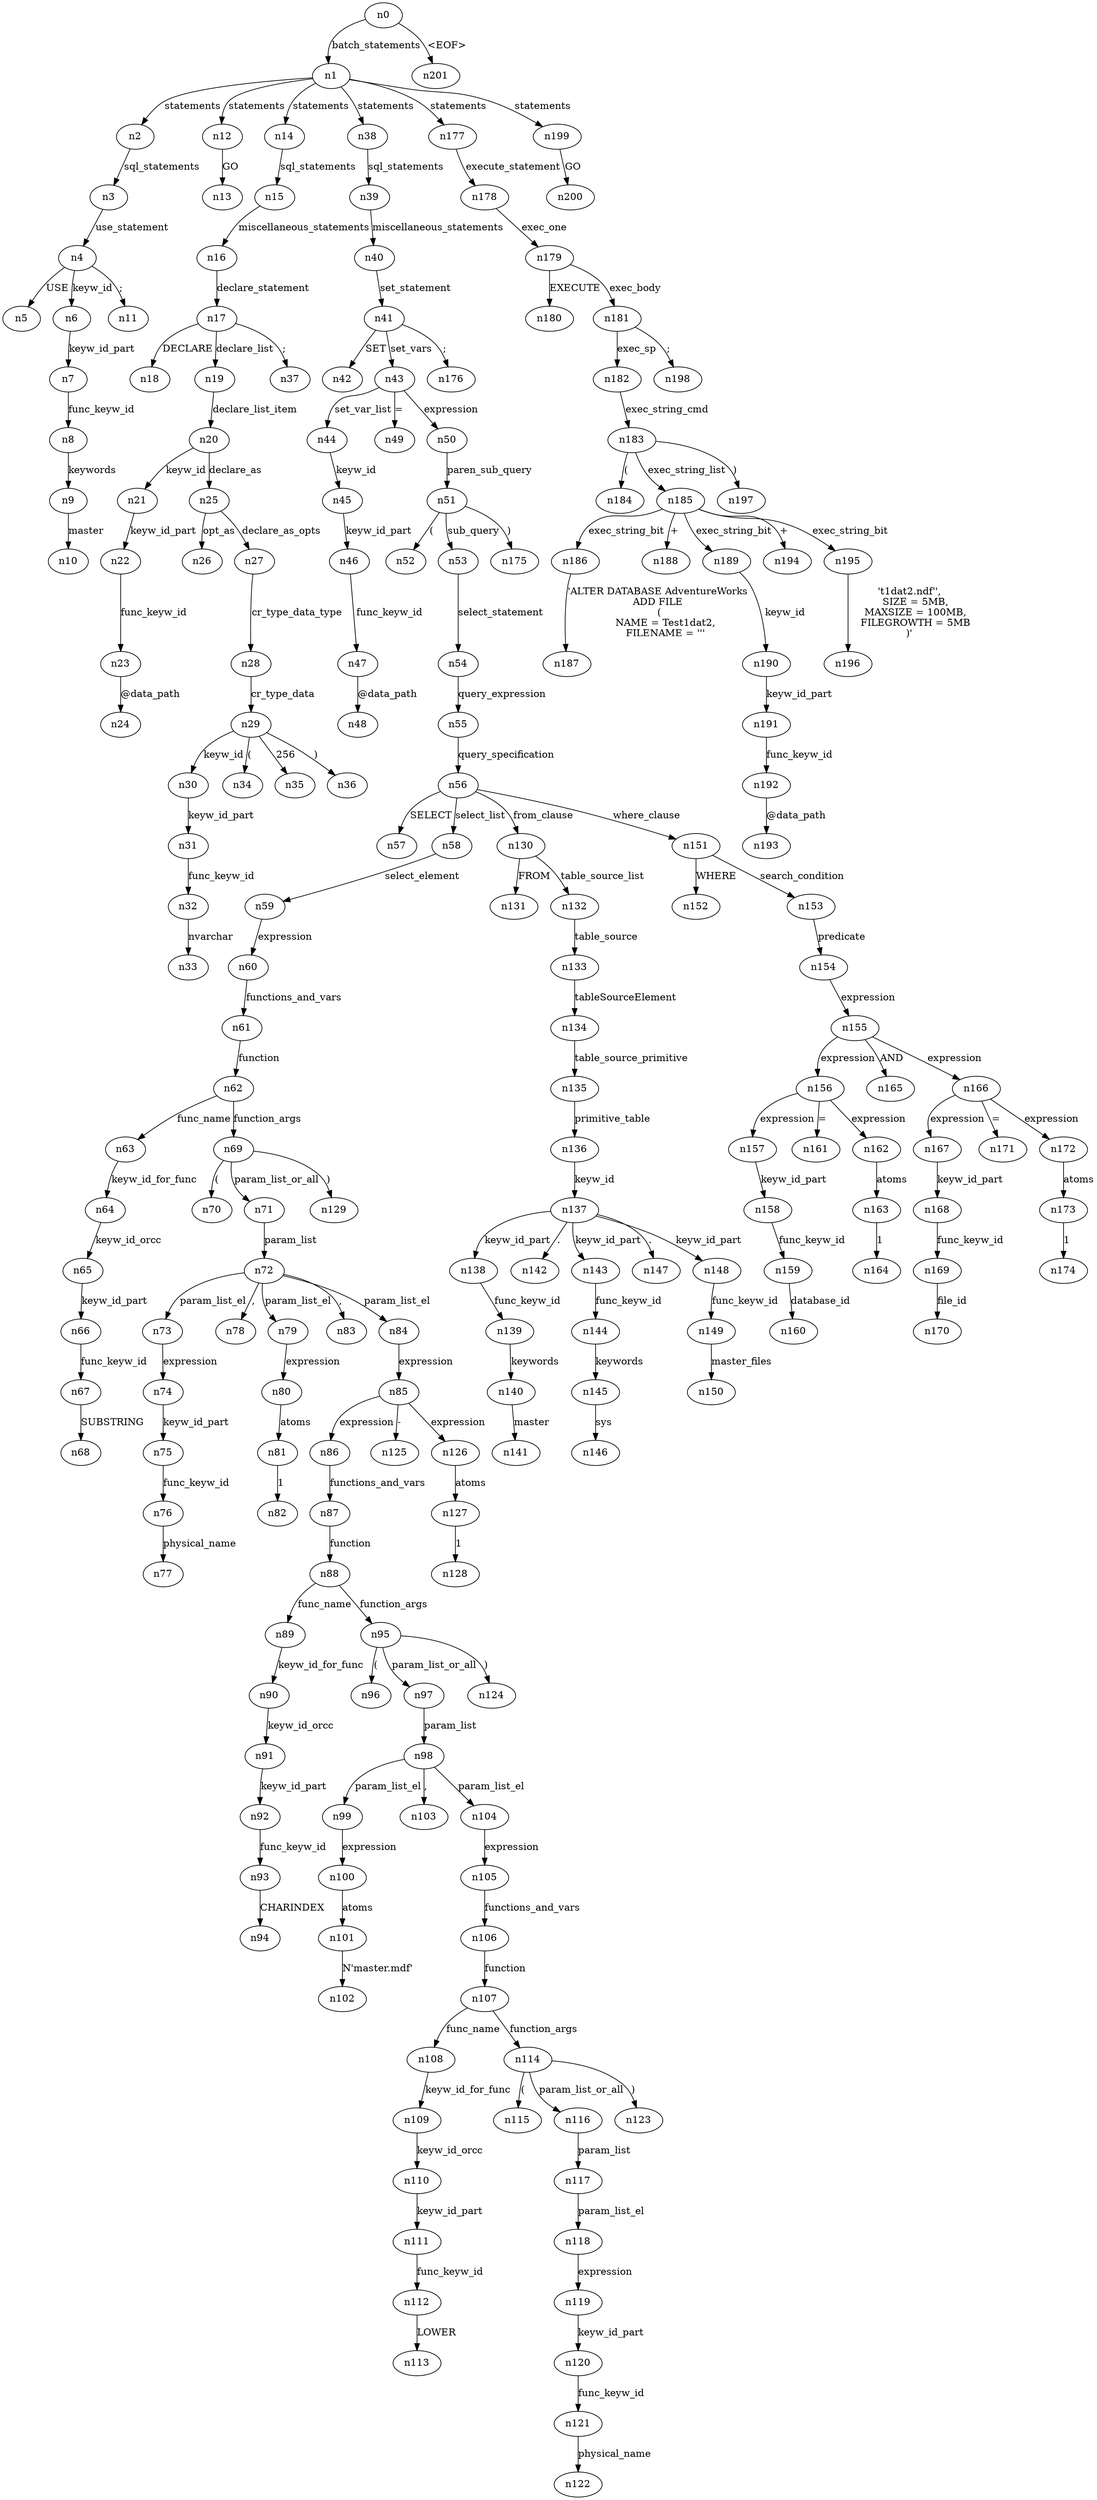 digraph ParseTree {
  n0 -> n1 [label="batch_statements"];
  n1 -> n2 [label="statements"];
  n2 -> n3 [label="sql_statements"];
  n3 -> n4 [label="use_statement"];
  n4 -> n5 [label="USE"];
  n4 -> n6 [label="keyw_id"];
  n6 -> n7 [label="keyw_id_part"];
  n7 -> n8 [label="func_keyw_id"];
  n8 -> n9 [label="keywords"];
  n9 -> n10 [label="master"];
  n4 -> n11 [label=";"];
  n1 -> n12 [label="statements"];
  n12 -> n13 [label="GO"];
  n1 -> n14 [label="statements"];
  n14 -> n15 [label="sql_statements"];
  n15 -> n16 [label="miscellaneous_statements"];
  n16 -> n17 [label="declare_statement"];
  n17 -> n18 [label="DECLARE"];
  n17 -> n19 [label="declare_list"];
  n19 -> n20 [label="declare_list_item"];
  n20 -> n21 [label="keyw_id"];
  n21 -> n22 [label="keyw_id_part"];
  n22 -> n23 [label="func_keyw_id"];
  n23 -> n24 [label="@data_path"];
  n20 -> n25 [label="declare_as"];
  n25 -> n26 [label="opt_as"];
  n25 -> n27 [label="declare_as_opts"];
  n27 -> n28 [label="cr_type_data_type"];
  n28 -> n29 [label="cr_type_data"];
  n29 -> n30 [label="keyw_id"];
  n30 -> n31 [label="keyw_id_part"];
  n31 -> n32 [label="func_keyw_id"];
  n32 -> n33 [label="nvarchar"];
  n29 -> n34 [label="("];
  n29 -> n35 [label="256"];
  n29 -> n36 [label=")"];
  n17 -> n37 [label=";"];
  n1 -> n38 [label="statements"];
  n38 -> n39 [label="sql_statements"];
  n39 -> n40 [label="miscellaneous_statements"];
  n40 -> n41 [label="set_statement"];
  n41 -> n42 [label="SET"];
  n41 -> n43 [label="set_vars"];
  n43 -> n44 [label="set_var_list"];
  n44 -> n45 [label="keyw_id"];
  n45 -> n46 [label="keyw_id_part"];
  n46 -> n47 [label="func_keyw_id"];
  n47 -> n48 [label="@data_path"];
  n43 -> n49 [label="="];
  n43 -> n50 [label="expression"];
  n50 -> n51 [label="paren_sub_query"];
  n51 -> n52 [label="("];
  n51 -> n53 [label="sub_query"];
  n53 -> n54 [label="select_statement"];
  n54 -> n55 [label="query_expression"];
  n55 -> n56 [label="query_specification"];
  n56 -> n57 [label="SELECT"];
  n56 -> n58 [label="select_list"];
  n58 -> n59 [label="select_element"];
  n59 -> n60 [label="expression"];
  n60 -> n61 [label="functions_and_vars"];
  n61 -> n62 [label="function"];
  n62 -> n63 [label="func_name"];
  n63 -> n64 [label="keyw_id_for_func"];
  n64 -> n65 [label="keyw_id_orcc"];
  n65 -> n66 [label="keyw_id_part"];
  n66 -> n67 [label="func_keyw_id"];
  n67 -> n68 [label="SUBSTRING"];
  n62 -> n69 [label="function_args"];
  n69 -> n70 [label="("];
  n69 -> n71 [label="param_list_or_all"];
  n71 -> n72 [label="param_list"];
  n72 -> n73 [label="param_list_el"];
  n73 -> n74 [label="expression"];
  n74 -> n75 [label="keyw_id_part"];
  n75 -> n76 [label="func_keyw_id"];
  n76 -> n77 [label="physical_name"];
  n72 -> n78 [label=","];
  n72 -> n79 [label="param_list_el"];
  n79 -> n80 [label="expression"];
  n80 -> n81 [label="atoms"];
  n81 -> n82 [label="1"];
  n72 -> n83 [label=","];
  n72 -> n84 [label="param_list_el"];
  n84 -> n85 [label="expression"];
  n85 -> n86 [label="expression"];
  n86 -> n87 [label="functions_and_vars"];
  n87 -> n88 [label="function"];
  n88 -> n89 [label="func_name"];
  n89 -> n90 [label="keyw_id_for_func"];
  n90 -> n91 [label="keyw_id_orcc"];
  n91 -> n92 [label="keyw_id_part"];
  n92 -> n93 [label="func_keyw_id"];
  n93 -> n94 [label="CHARINDEX"];
  n88 -> n95 [label="function_args"];
  n95 -> n96 [label="("];
  n95 -> n97 [label="param_list_or_all"];
  n97 -> n98 [label="param_list"];
  n98 -> n99 [label="param_list_el"];
  n99 -> n100 [label="expression"];
  n100 -> n101 [label="atoms"];
  n101 -> n102 [label="N'master.mdf'"];
  n98 -> n103 [label=","];
  n98 -> n104 [label="param_list_el"];
  n104 -> n105 [label="expression"];
  n105 -> n106 [label="functions_and_vars"];
  n106 -> n107 [label="function"];
  n107 -> n108 [label="func_name"];
  n108 -> n109 [label="keyw_id_for_func"];
  n109 -> n110 [label="keyw_id_orcc"];
  n110 -> n111 [label="keyw_id_part"];
  n111 -> n112 [label="func_keyw_id"];
  n112 -> n113 [label="LOWER"];
  n107 -> n114 [label="function_args"];
  n114 -> n115 [label="("];
  n114 -> n116 [label="param_list_or_all"];
  n116 -> n117 [label="param_list"];
  n117 -> n118 [label="param_list_el"];
  n118 -> n119 [label="expression"];
  n119 -> n120 [label="keyw_id_part"];
  n120 -> n121 [label="func_keyw_id"];
  n121 -> n122 [label="physical_name"];
  n114 -> n123 [label=")"];
  n95 -> n124 [label=")"];
  n85 -> n125 [label="-"];
  n85 -> n126 [label="expression"];
  n126 -> n127 [label="atoms"];
  n127 -> n128 [label="1"];
  n69 -> n129 [label=")"];
  n56 -> n130 [label="from_clause"];
  n130 -> n131 [label="FROM"];
  n130 -> n132 [label="table_source_list"];
  n132 -> n133 [label="table_source"];
  n133 -> n134 [label="tableSourceElement"];
  n134 -> n135 [label="table_source_primitive"];
  n135 -> n136 [label="primitive_table"];
  n136 -> n137 [label="keyw_id"];
  n137 -> n138 [label="keyw_id_part"];
  n138 -> n139 [label="func_keyw_id"];
  n139 -> n140 [label="keywords"];
  n140 -> n141 [label="master"];
  n137 -> n142 [label="."];
  n137 -> n143 [label="keyw_id_part"];
  n143 -> n144 [label="func_keyw_id"];
  n144 -> n145 [label="keywords"];
  n145 -> n146 [label="sys"];
  n137 -> n147 [label="."];
  n137 -> n148 [label="keyw_id_part"];
  n148 -> n149 [label="func_keyw_id"];
  n149 -> n150 [label="master_files"];
  n56 -> n151 [label="where_clause"];
  n151 -> n152 [label="WHERE"];
  n151 -> n153 [label="search_condition"];
  n153 -> n154 [label="predicate"];
  n154 -> n155 [label="expression"];
  n155 -> n156 [label="expression"];
  n156 -> n157 [label="expression"];
  n157 -> n158 [label="keyw_id_part"];
  n158 -> n159 [label="func_keyw_id"];
  n159 -> n160 [label="database_id"];
  n156 -> n161 [label="="];
  n156 -> n162 [label="expression"];
  n162 -> n163 [label="atoms"];
  n163 -> n164 [label="1"];
  n155 -> n165 [label="AND"];
  n155 -> n166 [label="expression"];
  n166 -> n167 [label="expression"];
  n167 -> n168 [label="keyw_id_part"];
  n168 -> n169 [label="func_keyw_id"];
  n169 -> n170 [label="file_id"];
  n166 -> n171 [label="="];
  n166 -> n172 [label="expression"];
  n172 -> n173 [label="atoms"];
  n173 -> n174 [label="1"];
  n51 -> n175 [label=")"];
  n41 -> n176 [label=";"];
  n1 -> n177 [label="statements"];
  n177 -> n178 [label="execute_statement"];
  n178 -> n179 [label="exec_one"];
  n179 -> n180 [label="EXECUTE"];
  n179 -> n181 [label="exec_body"];
  n181 -> n182 [label="exec_sp"];
  n182 -> n183 [label="exec_string_cmd"];
  n183 -> n184 [label="("];
  n183 -> n185 [label="exec_string_list"];
  n185 -> n186 [label="exec_string_bit"];
  n186 -> n187 [label="'ALTER DATABASE AdventureWorks 
ADD FILE 
(
    NAME = Test1dat2,
    FILENAME = '''"];
  n185 -> n188 [label="+"];
  n185 -> n189 [label="exec_string_bit"];
  n189 -> n190 [label="keyw_id"];
  n190 -> n191 [label="keyw_id_part"];
  n191 -> n192 [label="func_keyw_id"];
  n192 -> n193 [label="@data_path"];
  n185 -> n194 [label="+"];
  n185 -> n195 [label="exec_string_bit"];
  n195 -> n196 [label="'t1dat2.ndf'',
    SIZE = 5MB,
    MAXSIZE = 100MB,
    FILEGROWTH = 5MB
)'"];
  n183 -> n197 [label=")"];
  n181 -> n198 [label=";"];
  n1 -> n199 [label="statements"];
  n199 -> n200 [label="GO"];
  n0 -> n201 [label="<EOF>"];
}
